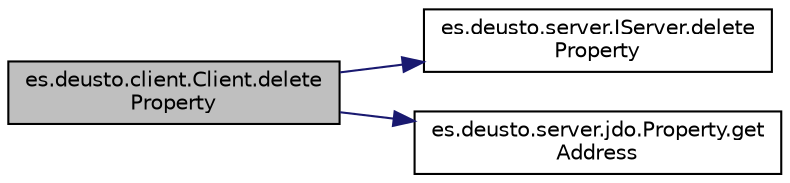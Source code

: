 digraph "es.deusto.client.Client.deleteProperty"
{
 // LATEX_PDF_SIZE
  edge [fontname="Helvetica",fontsize="10",labelfontname="Helvetica",labelfontsize="10"];
  node [fontname="Helvetica",fontsize="10",shape=record];
  rankdir="LR";
  Node572 [label="es.deusto.client.Client.delete\lProperty",height=0.2,width=0.4,color="black", fillcolor="grey75", style="filled", fontcolor="black",tooltip=" "];
  Node572 -> Node573 [color="midnightblue",fontsize="10",style="solid",fontname="Helvetica"];
  Node573 [label="es.deusto.server.IServer.delete\lProperty",height=0.2,width=0.4,color="black", fillcolor="white", style="filled",URL="$interfacees_1_1deusto_1_1server_1_1_i_server.html#a1ce4ff9676e7b397b721e8414f6ca7b7",tooltip=" "];
  Node572 -> Node574 [color="midnightblue",fontsize="10",style="solid",fontname="Helvetica"];
  Node574 [label="es.deusto.server.jdo.Property.get\lAddress",height=0.2,width=0.4,color="black", fillcolor="white", style="filled",URL="$classes_1_1deusto_1_1server_1_1jdo_1_1_property.html#a4a9554abeb32ae08e921626a37957743",tooltip=" "];
}
